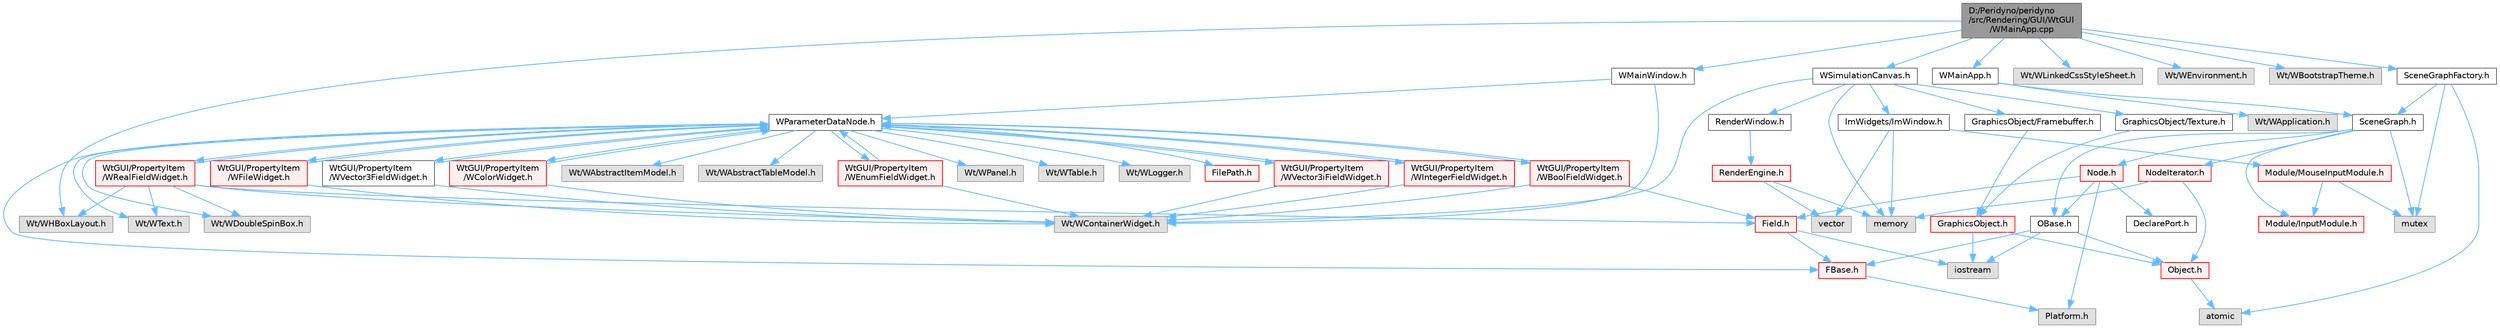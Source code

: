 digraph "D:/Peridyno/peridyno/src/Rendering/GUI/WtGUI/WMainApp.cpp"
{
 // LATEX_PDF_SIZE
  bgcolor="transparent";
  edge [fontname=Helvetica,fontsize=10,labelfontname=Helvetica,labelfontsize=10];
  node [fontname=Helvetica,fontsize=10,shape=box,height=0.2,width=0.4];
  Node1 [id="Node000001",label="D:/Peridyno/peridyno\l/src/Rendering/GUI/WtGUI\l/WMainApp.cpp",height=0.2,width=0.4,color="gray40", fillcolor="grey60", style="filled", fontcolor="black",tooltip=" "];
  Node1 -> Node2 [id="edge1_Node000001_Node000002",color="steelblue1",style="solid",tooltip=" "];
  Node2 [id="Node000002",label="WMainApp.h",height=0.2,width=0.4,color="grey40", fillcolor="white", style="filled",URL="$_w_main_app_8h.html",tooltip=" "];
  Node2 -> Node3 [id="edge2_Node000002_Node000003",color="steelblue1",style="solid",tooltip=" "];
  Node3 [id="Node000003",label="Wt/WApplication.h",height=0.2,width=0.4,color="grey60", fillcolor="#E0E0E0", style="filled",tooltip=" "];
  Node2 -> Node4 [id="edge3_Node000002_Node000004",color="steelblue1",style="solid",tooltip=" "];
  Node4 [id="Node000004",label="SceneGraph.h",height=0.2,width=0.4,color="grey40", fillcolor="white", style="filled",URL="$_scene_graph_8h.html",tooltip=" "];
  Node4 -> Node5 [id="edge4_Node000004_Node000005",color="steelblue1",style="solid",tooltip=" "];
  Node5 [id="Node000005",label="OBase.h",height=0.2,width=0.4,color="grey40", fillcolor="white", style="filled",URL="$_o_base_8h.html",tooltip=" "];
  Node5 -> Node6 [id="edge5_Node000005_Node000006",color="steelblue1",style="solid",tooltip=" "];
  Node6 [id="Node000006",label="iostream",height=0.2,width=0.4,color="grey60", fillcolor="#E0E0E0", style="filled",tooltip=" "];
  Node5 -> Node7 [id="edge6_Node000005_Node000007",color="steelblue1",style="solid",tooltip=" "];
  Node7 [id="Node000007",label="FBase.h",height=0.2,width=0.4,color="red", fillcolor="#FFF0F0", style="filled",URL="$_f_base_8h.html",tooltip=" "];
  Node7 -> Node8 [id="edge7_Node000007_Node000008",color="steelblue1",style="solid",tooltip=" "];
  Node8 [id="Node000008",label="Platform.h",height=0.2,width=0.4,color="grey60", fillcolor="#E0E0E0", style="filled",tooltip=" "];
  Node5 -> Node14 [id="edge8_Node000005_Node000014",color="steelblue1",style="solid",tooltip=" "];
  Node14 [id="Node000014",label="Object.h",height=0.2,width=0.4,color="red", fillcolor="#FFF0F0", style="filled",URL="$_object_8h.html",tooltip=" "];
  Node14 -> Node15 [id="edge9_Node000014_Node000015",color="steelblue1",style="solid",tooltip=" "];
  Node15 [id="Node000015",label="atomic",height=0.2,width=0.4,color="grey60", fillcolor="#E0E0E0", style="filled",tooltip=" "];
  Node4 -> Node17 [id="edge10_Node000004_Node000017",color="steelblue1",style="solid",tooltip=" "];
  Node17 [id="Node000017",label="Node.h",height=0.2,width=0.4,color="red", fillcolor="#FFF0F0", style="filled",URL="$_node_8h.html",tooltip=" "];
  Node17 -> Node5 [id="edge11_Node000017_Node000005",color="steelblue1",style="solid",tooltip=" "];
  Node17 -> Node18 [id="edge12_Node000017_Node000018",color="steelblue1",style="solid",tooltip=" "];
  Node18 [id="Node000018",label="Field.h",height=0.2,width=0.4,color="red", fillcolor="#FFF0F0", style="filled",URL="$_field_8h.html",tooltip=" "];
  Node18 -> Node6 [id="edge13_Node000018_Node000006",color="steelblue1",style="solid",tooltip=" "];
  Node18 -> Node7 [id="edge14_Node000018_Node000007",color="steelblue1",style="solid",tooltip=" "];
  Node17 -> Node8 [id="edge15_Node000017_Node000008",color="steelblue1",style="solid",tooltip=" "];
  Node17 -> Node71 [id="edge16_Node000017_Node000071",color="steelblue1",style="solid",tooltip=" "];
  Node71 [id="Node000071",label="DeclarePort.h",height=0.2,width=0.4,color="grey40", fillcolor="white", style="filled",URL="$_declare_port_8h.html",tooltip=" "];
  Node4 -> Node98 [id="edge17_Node000004_Node000098",color="steelblue1",style="solid",tooltip=" "];
  Node98 [id="Node000098",label="NodeIterator.h",height=0.2,width=0.4,color="red", fillcolor="#FFF0F0", style="filled",URL="$_node_iterator_8h.html",tooltip=" "];
  Node98 -> Node25 [id="edge18_Node000098_Node000025",color="steelblue1",style="solid",tooltip=" "];
  Node25 [id="Node000025",label="memory",height=0.2,width=0.4,color="grey60", fillcolor="#E0E0E0", style="filled",tooltip=" "];
  Node98 -> Node14 [id="edge19_Node000098_Node000014",color="steelblue1",style="solid",tooltip=" "];
  Node4 -> Node101 [id="edge20_Node000004_Node000101",color="steelblue1",style="solid",tooltip=" "];
  Node101 [id="Node000101",label="Module/InputModule.h",height=0.2,width=0.4,color="red", fillcolor="#FFF0F0", style="filled",URL="$_input_module_8h.html",tooltip=" "];
  Node4 -> Node76 [id="edge21_Node000004_Node000076",color="steelblue1",style="solid",tooltip=" "];
  Node76 [id="Node000076",label="mutex",height=0.2,width=0.4,color="grey60", fillcolor="#E0E0E0", style="filled",tooltip=" "];
  Node1 -> Node107 [id="edge22_Node000001_Node000107",color="steelblue1",style="solid",tooltip=" "];
  Node107 [id="Node000107",label="WMainWindow.h",height=0.2,width=0.4,color="grey40", fillcolor="white", style="filled",URL="$_w_main_window_8h.html",tooltip=" "];
  Node107 -> Node108 [id="edge23_Node000107_Node000108",color="steelblue1",style="solid",tooltip=" "];
  Node108 [id="Node000108",label="Wt/WContainerWidget.h",height=0.2,width=0.4,color="grey60", fillcolor="#E0E0E0", style="filled",tooltip=" "];
  Node107 -> Node109 [id="edge24_Node000107_Node000109",color="steelblue1",style="solid",tooltip=" "];
  Node109 [id="Node000109",label="WParameterDataNode.h",height=0.2,width=0.4,color="grey40", fillcolor="white", style="filled",URL="$_w_parameter_data_node_8h.html",tooltip=" "];
  Node109 -> Node110 [id="edge25_Node000109_Node000110",color="steelblue1",style="solid",tooltip=" "];
  Node110 [id="Node000110",label="Wt/WAbstractItemModel.h",height=0.2,width=0.4,color="grey60", fillcolor="#E0E0E0", style="filled",tooltip=" "];
  Node109 -> Node111 [id="edge26_Node000109_Node000111",color="steelblue1",style="solid",tooltip=" "];
  Node111 [id="Node000111",label="Wt/WAbstractTableModel.h",height=0.2,width=0.4,color="grey60", fillcolor="#E0E0E0", style="filled",tooltip=" "];
  Node109 -> Node112 [id="edge27_Node000109_Node000112",color="steelblue1",style="solid",tooltip=" "];
  Node112 [id="Node000112",label="Wt/WText.h",height=0.2,width=0.4,color="grey60", fillcolor="#E0E0E0", style="filled",tooltip=" "];
  Node109 -> Node113 [id="edge28_Node000109_Node000113",color="steelblue1",style="solid",tooltip=" "];
  Node113 [id="Node000113",label="Wt/WPanel.h",height=0.2,width=0.4,color="grey60", fillcolor="#E0E0E0", style="filled",tooltip=" "];
  Node109 -> Node114 [id="edge29_Node000109_Node000114",color="steelblue1",style="solid",tooltip=" "];
  Node114 [id="Node000114",label="Wt/WTable.h",height=0.2,width=0.4,color="grey60", fillcolor="#E0E0E0", style="filled",tooltip=" "];
  Node109 -> Node115 [id="edge30_Node000109_Node000115",color="steelblue1",style="solid",tooltip=" "];
  Node115 [id="Node000115",label="Wt/WDoubleSpinBox.h",height=0.2,width=0.4,color="grey60", fillcolor="#E0E0E0", style="filled",tooltip=" "];
  Node109 -> Node116 [id="edge31_Node000109_Node000116",color="steelblue1",style="solid",tooltip=" "];
  Node116 [id="Node000116",label="Wt/WLogger.h",height=0.2,width=0.4,color="grey60", fillcolor="#E0E0E0", style="filled",tooltip=" "];
  Node109 -> Node7 [id="edge32_Node000109_Node000007",color="steelblue1",style="solid",tooltip=" "];
  Node109 -> Node117 [id="edge33_Node000109_Node000117",color="steelblue1",style="solid",tooltip=" "];
  Node117 [id="Node000117",label="FilePath.h",height=0.2,width=0.4,color="red", fillcolor="#FFF0F0", style="filled",URL="$_file_path_8h.html",tooltip=" "];
  Node109 -> Node120 [id="edge34_Node000109_Node000120",color="steelblue1",style="solid",tooltip=" "];
  Node120 [id="Node000120",label="WtGUI/PropertyItem\l/WRealFieldWidget.h",height=0.2,width=0.4,color="red", fillcolor="#FFF0F0", style="filled",URL="$_w_real_field_widget_8h.html",tooltip=" "];
  Node120 -> Node108 [id="edge35_Node000120_Node000108",color="steelblue1",style="solid",tooltip=" "];
  Node120 -> Node122 [id="edge36_Node000120_Node000122",color="steelblue1",style="solid",tooltip=" "];
  Node122 [id="Node000122",label="Wt/WHBoxLayout.h",height=0.2,width=0.4,color="grey60", fillcolor="#E0E0E0", style="filled",tooltip=" "];
  Node120 -> Node112 [id="edge37_Node000120_Node000112",color="steelblue1",style="solid",tooltip=" "];
  Node120 -> Node115 [id="edge38_Node000120_Node000115",color="steelblue1",style="solid",tooltip=" "];
  Node120 -> Node18 [id="edge39_Node000120_Node000018",color="steelblue1",style="solid",tooltip=" "];
  Node120 -> Node109 [id="edge40_Node000120_Node000109",color="steelblue1",style="solid",tooltip=" "];
  Node109 -> Node125 [id="edge41_Node000109_Node000125",color="steelblue1",style="solid",tooltip=" "];
  Node125 [id="Node000125",label="WtGUI/PropertyItem\l/WVector3FieldWidget.h",height=0.2,width=0.4,color="grey40", fillcolor="white", style="filled",URL="$_w_vector3_field_widget_8h.html",tooltip=" "];
  Node125 -> Node108 [id="edge42_Node000125_Node000108",color="steelblue1",style="solid",tooltip=" "];
  Node125 -> Node109 [id="edge43_Node000125_Node000109",color="steelblue1",style="solid",tooltip=" "];
  Node109 -> Node126 [id="edge44_Node000109_Node000126",color="steelblue1",style="solid",tooltip=" "];
  Node126 [id="Node000126",label="WtGUI/PropertyItem\l/WVector3iFieldWidget.h",height=0.2,width=0.4,color="red", fillcolor="#FFF0F0", style="filled",URL="$_w_vector3i_field_widget_8h.html",tooltip=" "];
  Node126 -> Node108 [id="edge45_Node000126_Node000108",color="steelblue1",style="solid",tooltip=" "];
  Node126 -> Node109 [id="edge46_Node000126_Node000109",color="steelblue1",style="solid",tooltip=" "];
  Node109 -> Node128 [id="edge47_Node000109_Node000128",color="steelblue1",style="solid",tooltip=" "];
  Node128 [id="Node000128",label="WtGUI/PropertyItem\l/WBoolFieldWidget.h",height=0.2,width=0.4,color="red", fillcolor="#FFF0F0", style="filled",URL="$_w_bool_field_widget_8h.html",tooltip=" "];
  Node128 -> Node108 [id="edge48_Node000128_Node000108",color="steelblue1",style="solid",tooltip=" "];
  Node128 -> Node18 [id="edge49_Node000128_Node000018",color="steelblue1",style="solid",tooltip=" "];
  Node128 -> Node109 [id="edge50_Node000128_Node000109",color="steelblue1",style="solid",tooltip=" "];
  Node109 -> Node130 [id="edge51_Node000109_Node000130",color="steelblue1",style="solid",tooltip=" "];
  Node130 [id="Node000130",label="WtGUI/PropertyItem\l/WIntegerFieldWidget.h",height=0.2,width=0.4,color="red", fillcolor="#FFF0F0", style="filled",URL="$_w_integer_field_widget_8h.html",tooltip=" "];
  Node130 -> Node108 [id="edge52_Node000130_Node000108",color="steelblue1",style="solid",tooltip=" "];
  Node130 -> Node109 [id="edge53_Node000130_Node000109",color="steelblue1",style="solid",tooltip=" "];
  Node109 -> Node131 [id="edge54_Node000109_Node000131",color="steelblue1",style="solid",tooltip=" "];
  Node131 [id="Node000131",label="WtGUI/PropertyItem\l/WColorWidget.h",height=0.2,width=0.4,color="red", fillcolor="#FFF0F0", style="filled",URL="$_w_color_widget_8h.html",tooltip=" "];
  Node131 -> Node108 [id="edge55_Node000131_Node000108",color="steelblue1",style="solid",tooltip=" "];
  Node131 -> Node109 [id="edge56_Node000131_Node000109",color="steelblue1",style="solid",tooltip=" "];
  Node109 -> Node135 [id="edge57_Node000109_Node000135",color="steelblue1",style="solid",tooltip=" "];
  Node135 [id="Node000135",label="WtGUI/PropertyItem\l/WFileWidget.h",height=0.2,width=0.4,color="red", fillcolor="#FFF0F0", style="filled",URL="$_w_file_widget_8h.html",tooltip=" "];
  Node135 -> Node108 [id="edge58_Node000135_Node000108",color="steelblue1",style="solid",tooltip=" "];
  Node135 -> Node109 [id="edge59_Node000135_Node000109",color="steelblue1",style="solid",tooltip=" "];
  Node109 -> Node143 [id="edge60_Node000109_Node000143",color="steelblue1",style="solid",tooltip=" "];
  Node143 [id="Node000143",label="WtGUI/PropertyItem\l/WEnumFieldWidget.h",height=0.2,width=0.4,color="red", fillcolor="#FFF0F0", style="filled",URL="$_w_enum_field_widget_8h.html",tooltip=" "];
  Node143 -> Node108 [id="edge61_Node000143_Node000108",color="steelblue1",style="solid",tooltip=" "];
  Node143 -> Node109 [id="edge62_Node000143_Node000109",color="steelblue1",style="solid",tooltip=" "];
  Node1 -> Node145 [id="edge63_Node000001_Node000145",color="steelblue1",style="solid",tooltip=" "];
  Node145 [id="Node000145",label="WSimulationCanvas.h",height=0.2,width=0.4,color="grey40", fillcolor="white", style="filled",URL="$_w_simulation_canvas_8h.html",tooltip=" "];
  Node145 -> Node108 [id="edge64_Node000145_Node000108",color="steelblue1",style="solid",tooltip=" "];
  Node145 -> Node25 [id="edge65_Node000145_Node000025",color="steelblue1",style="solid",tooltip=" "];
  Node145 -> Node146 [id="edge66_Node000145_Node000146",color="steelblue1",style="solid",tooltip=" "];
  Node146 [id="Node000146",label="GraphicsObject/Framebuffer.h",height=0.2,width=0.4,color="grey40", fillcolor="white", style="filled",URL="$_framebuffer_8h.html",tooltip=" "];
  Node146 -> Node147 [id="edge67_Node000146_Node000147",color="steelblue1",style="solid",tooltip=" "];
  Node147 [id="Node000147",label="GraphicsObject.h",height=0.2,width=0.4,color="red", fillcolor="#FFF0F0", style="filled",URL="$_graphics_object_8h.html",tooltip=" "];
  Node147 -> Node6 [id="edge68_Node000147_Node000006",color="steelblue1",style="solid",tooltip=" "];
  Node147 -> Node14 [id="edge69_Node000147_Node000014",color="steelblue1",style="solid",tooltip=" "];
  Node145 -> Node148 [id="edge70_Node000145_Node000148",color="steelblue1",style="solid",tooltip=" "];
  Node148 [id="Node000148",label="GraphicsObject/Texture.h",height=0.2,width=0.4,color="grey40", fillcolor="white", style="filled",URL="$_texture_8h.html",tooltip=" "];
  Node148 -> Node147 [id="edge71_Node000148_Node000147",color="steelblue1",style="solid",tooltip=" "];
  Node145 -> Node149 [id="edge72_Node000145_Node000149",color="steelblue1",style="solid",tooltip=" "];
  Node149 [id="Node000149",label="ImWidgets/ImWindow.h",height=0.2,width=0.4,color="grey40", fillcolor="white", style="filled",URL="$_im_window_8h.html",tooltip=" "];
  Node149 -> Node23 [id="edge73_Node000149_Node000023",color="steelblue1",style="solid",tooltip=" "];
  Node23 [id="Node000023",label="vector",height=0.2,width=0.4,color="grey60", fillcolor="#E0E0E0", style="filled",tooltip=" "];
  Node149 -> Node25 [id="edge74_Node000149_Node000025",color="steelblue1",style="solid",tooltip=" "];
  Node149 -> Node150 [id="edge75_Node000149_Node000150",color="steelblue1",style="solid",tooltip=" "];
  Node150 [id="Node000150",label="Module/MouseInputModule.h",height=0.2,width=0.4,color="red", fillcolor="#FFF0F0", style="filled",URL="$_mouse_input_module_8h.html",tooltip=" "];
  Node150 -> Node101 [id="edge76_Node000150_Node000101",color="steelblue1",style="solid",tooltip=" "];
  Node150 -> Node76 [id="edge77_Node000150_Node000076",color="steelblue1",style="solid",tooltip=" "];
  Node145 -> Node152 [id="edge78_Node000145_Node000152",color="steelblue1",style="solid",tooltip=" "];
  Node152 [id="Node000152",label="RenderWindow.h",height=0.2,width=0.4,color="grey40", fillcolor="white", style="filled",URL="$_render_window_8h.html",tooltip=" "];
  Node152 -> Node153 [id="edge79_Node000152_Node000153",color="steelblue1",style="solid",tooltip=" "];
  Node153 [id="Node000153",label="RenderEngine.h",height=0.2,width=0.4,color="red", fillcolor="#FFF0F0", style="filled",URL="$_render_engine_8h.html",tooltip=" "];
  Node153 -> Node25 [id="edge80_Node000153_Node000025",color="steelblue1",style="solid",tooltip=" "];
  Node153 -> Node23 [id="edge81_Node000153_Node000023",color="steelblue1",style="solid",tooltip=" "];
  Node1 -> Node155 [id="edge82_Node000001_Node000155",color="steelblue1",style="solid",tooltip=" "];
  Node155 [id="Node000155",label="Wt/WLinkedCssStyleSheet.h",height=0.2,width=0.4,color="grey60", fillcolor="#E0E0E0", style="filled",tooltip=" "];
  Node1 -> Node156 [id="edge83_Node000001_Node000156",color="steelblue1",style="solid",tooltip=" "];
  Node156 [id="Node000156",label="Wt/WEnvironment.h",height=0.2,width=0.4,color="grey60", fillcolor="#E0E0E0", style="filled",tooltip=" "];
  Node1 -> Node122 [id="edge84_Node000001_Node000122",color="steelblue1",style="solid",tooltip=" "];
  Node1 -> Node157 [id="edge85_Node000001_Node000157",color="steelblue1",style="solid",tooltip=" "];
  Node157 [id="Node000157",label="Wt/WBootstrapTheme.h",height=0.2,width=0.4,color="grey60", fillcolor="#E0E0E0", style="filled",tooltip=" "];
  Node1 -> Node158 [id="edge86_Node000001_Node000158",color="steelblue1",style="solid",tooltip=" "];
  Node158 [id="Node000158",label="SceneGraphFactory.h",height=0.2,width=0.4,color="grey40", fillcolor="white", style="filled",URL="$_scene_graph_factory_8h.html",tooltip=" "];
  Node158 -> Node15 [id="edge87_Node000158_Node000015",color="steelblue1",style="solid",tooltip=" "];
  Node158 -> Node76 [id="edge88_Node000158_Node000076",color="steelblue1",style="solid",tooltip=" "];
  Node158 -> Node4 [id="edge89_Node000158_Node000004",color="steelblue1",style="solid",tooltip=" "];
}
